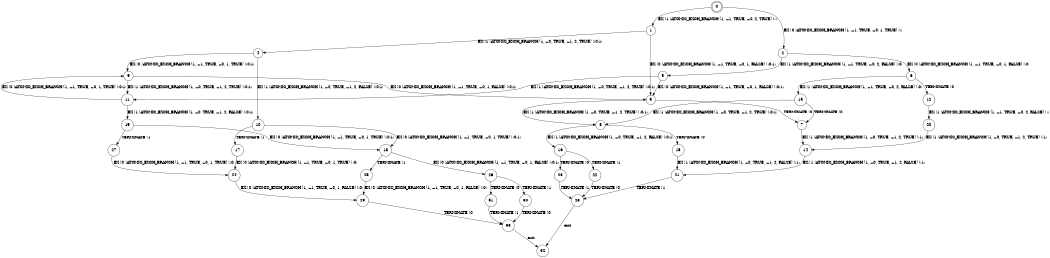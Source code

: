 digraph BCG {
size = "7, 10.5";
center = TRUE;
node [shape = circle];
0 [peripheries = 2];
0 -> 1 [label = "EX !1 !ATOMIC_EXCH_BRANCH (1, +1, TRUE, +0, 2, TRUE) !::"];
0 -> 2 [label = "EX !0 !ATOMIC_EXCH_BRANCH (1, +1, TRUE, +0, 1, TRUE) !::"];
1 -> 3 [label = "EX !0 !ATOMIC_EXCH_BRANCH (1, +1, TRUE, +0, 1, FALSE) !:0:1:"];
1 -> 4 [label = "EX !1 !ATOMIC_EXCH_BRANCH (1, +0, TRUE, +1, 2, TRUE) !:0:1:"];
2 -> 5 [label = "EX !1 !ATOMIC_EXCH_BRANCH (1, +1, TRUE, +0, 2, FALSE) !:0:"];
2 -> 6 [label = "EX !0 !ATOMIC_EXCH_BRANCH (1, +1, TRUE, +0, 1, FALSE) !:0:"];
3 -> 7 [label = "TERMINATE !0"];
3 -> 8 [label = "EX !1 !ATOMIC_EXCH_BRANCH (1, +0, TRUE, +1, 2, TRUE) !:0:1:"];
4 -> 9 [label = "EX !0 !ATOMIC_EXCH_BRANCH (1, +1, TRUE, +0, 1, TRUE) !:0:1:"];
4 -> 10 [label = "EX !1 !ATOMIC_EXCH_BRANCH (1, +0, TRUE, +1, 2, FALSE) !:0:1:"];
5 -> 11 [label = "EX !1 !ATOMIC_EXCH_BRANCH (1, +0, TRUE, +1, 2, TRUE) !:0:1:"];
5 -> 3 [label = "EX !0 !ATOMIC_EXCH_BRANCH (1, +1, TRUE, +0, 1, FALSE) !:0:1:"];
6 -> 12 [label = "TERMINATE !0"];
6 -> 13 [label = "EX !1 !ATOMIC_EXCH_BRANCH (1, +1, TRUE, +0, 2, FALSE) !:0:"];
7 -> 14 [label = "EX !1 !ATOMIC_EXCH_BRANCH (1, +0, TRUE, +1, 2, TRUE) !:1:"];
8 -> 15 [label = "TERMINATE !0"];
8 -> 16 [label = "EX !1 !ATOMIC_EXCH_BRANCH (1, +0, TRUE, +1, 2, FALSE) !:0:1:"];
9 -> 11 [label = "EX !1 !ATOMIC_EXCH_BRANCH (1, +0, TRUE, +1, 2, TRUE) !:0:1:"];
9 -> 3 [label = "EX !0 !ATOMIC_EXCH_BRANCH (1, +1, TRUE, +0, 1, FALSE) !:0:1:"];
10 -> 17 [label = "TERMINATE !1"];
10 -> 18 [label = "EX !0 !ATOMIC_EXCH_BRANCH (1, +1, TRUE, +0, 1, TRUE) !:0:1:"];
11 -> 19 [label = "EX !1 !ATOMIC_EXCH_BRANCH (1, +0, TRUE, +1, 2, FALSE) !:0:1:"];
11 -> 9 [label = "EX !0 !ATOMIC_EXCH_BRANCH (1, +1, TRUE, +0, 1, TRUE) !:0:1:"];
12 -> 20 [label = "EX !1 !ATOMIC_EXCH_BRANCH (1, +1, TRUE, +0, 2, FALSE) !::"];
13 -> 7 [label = "TERMINATE !0"];
13 -> 8 [label = "EX !1 !ATOMIC_EXCH_BRANCH (1, +0, TRUE, +1, 2, TRUE) !:0:1:"];
14 -> 21 [label = "EX !1 !ATOMIC_EXCH_BRANCH (1, +0, TRUE, +1, 2, FALSE) !:1:"];
15 -> 21 [label = "EX !1 !ATOMIC_EXCH_BRANCH (1, +0, TRUE, +1, 2, FALSE) !:1:"];
16 -> 22 [label = "TERMINATE !1"];
16 -> 23 [label = "TERMINATE !0"];
17 -> 24 [label = "EX !0 !ATOMIC_EXCH_BRANCH (1, +1, TRUE, +0, 1, TRUE) !:0:"];
18 -> 25 [label = "TERMINATE !1"];
18 -> 26 [label = "EX !0 !ATOMIC_EXCH_BRANCH (1, +1, TRUE, +0, 1, FALSE) !:0:1:"];
19 -> 27 [label = "TERMINATE !1"];
19 -> 18 [label = "EX !0 !ATOMIC_EXCH_BRANCH (1, +1, TRUE, +0, 1, TRUE) !:0:1:"];
20 -> 14 [label = "EX !1 !ATOMIC_EXCH_BRANCH (1, +0, TRUE, +1, 2, TRUE) !:1:"];
21 -> 28 [label = "TERMINATE !1"];
22 -> 28 [label = "TERMINATE !0"];
23 -> 28 [label = "TERMINATE !1"];
24 -> 29 [label = "EX !0 !ATOMIC_EXCH_BRANCH (1, +1, TRUE, +0, 1, FALSE) !:0:"];
25 -> 29 [label = "EX !0 !ATOMIC_EXCH_BRANCH (1, +1, TRUE, +0, 1, FALSE) !:0:"];
26 -> 30 [label = "TERMINATE !1"];
26 -> 31 [label = "TERMINATE !0"];
27 -> 24 [label = "EX !0 !ATOMIC_EXCH_BRANCH (1, +1, TRUE, +0, 1, TRUE) !:0:"];
28 -> 32 [label = "exit"];
29 -> 33 [label = "TERMINATE !0"];
30 -> 33 [label = "TERMINATE !0"];
31 -> 33 [label = "TERMINATE !1"];
33 -> 32 [label = "exit"];
}
